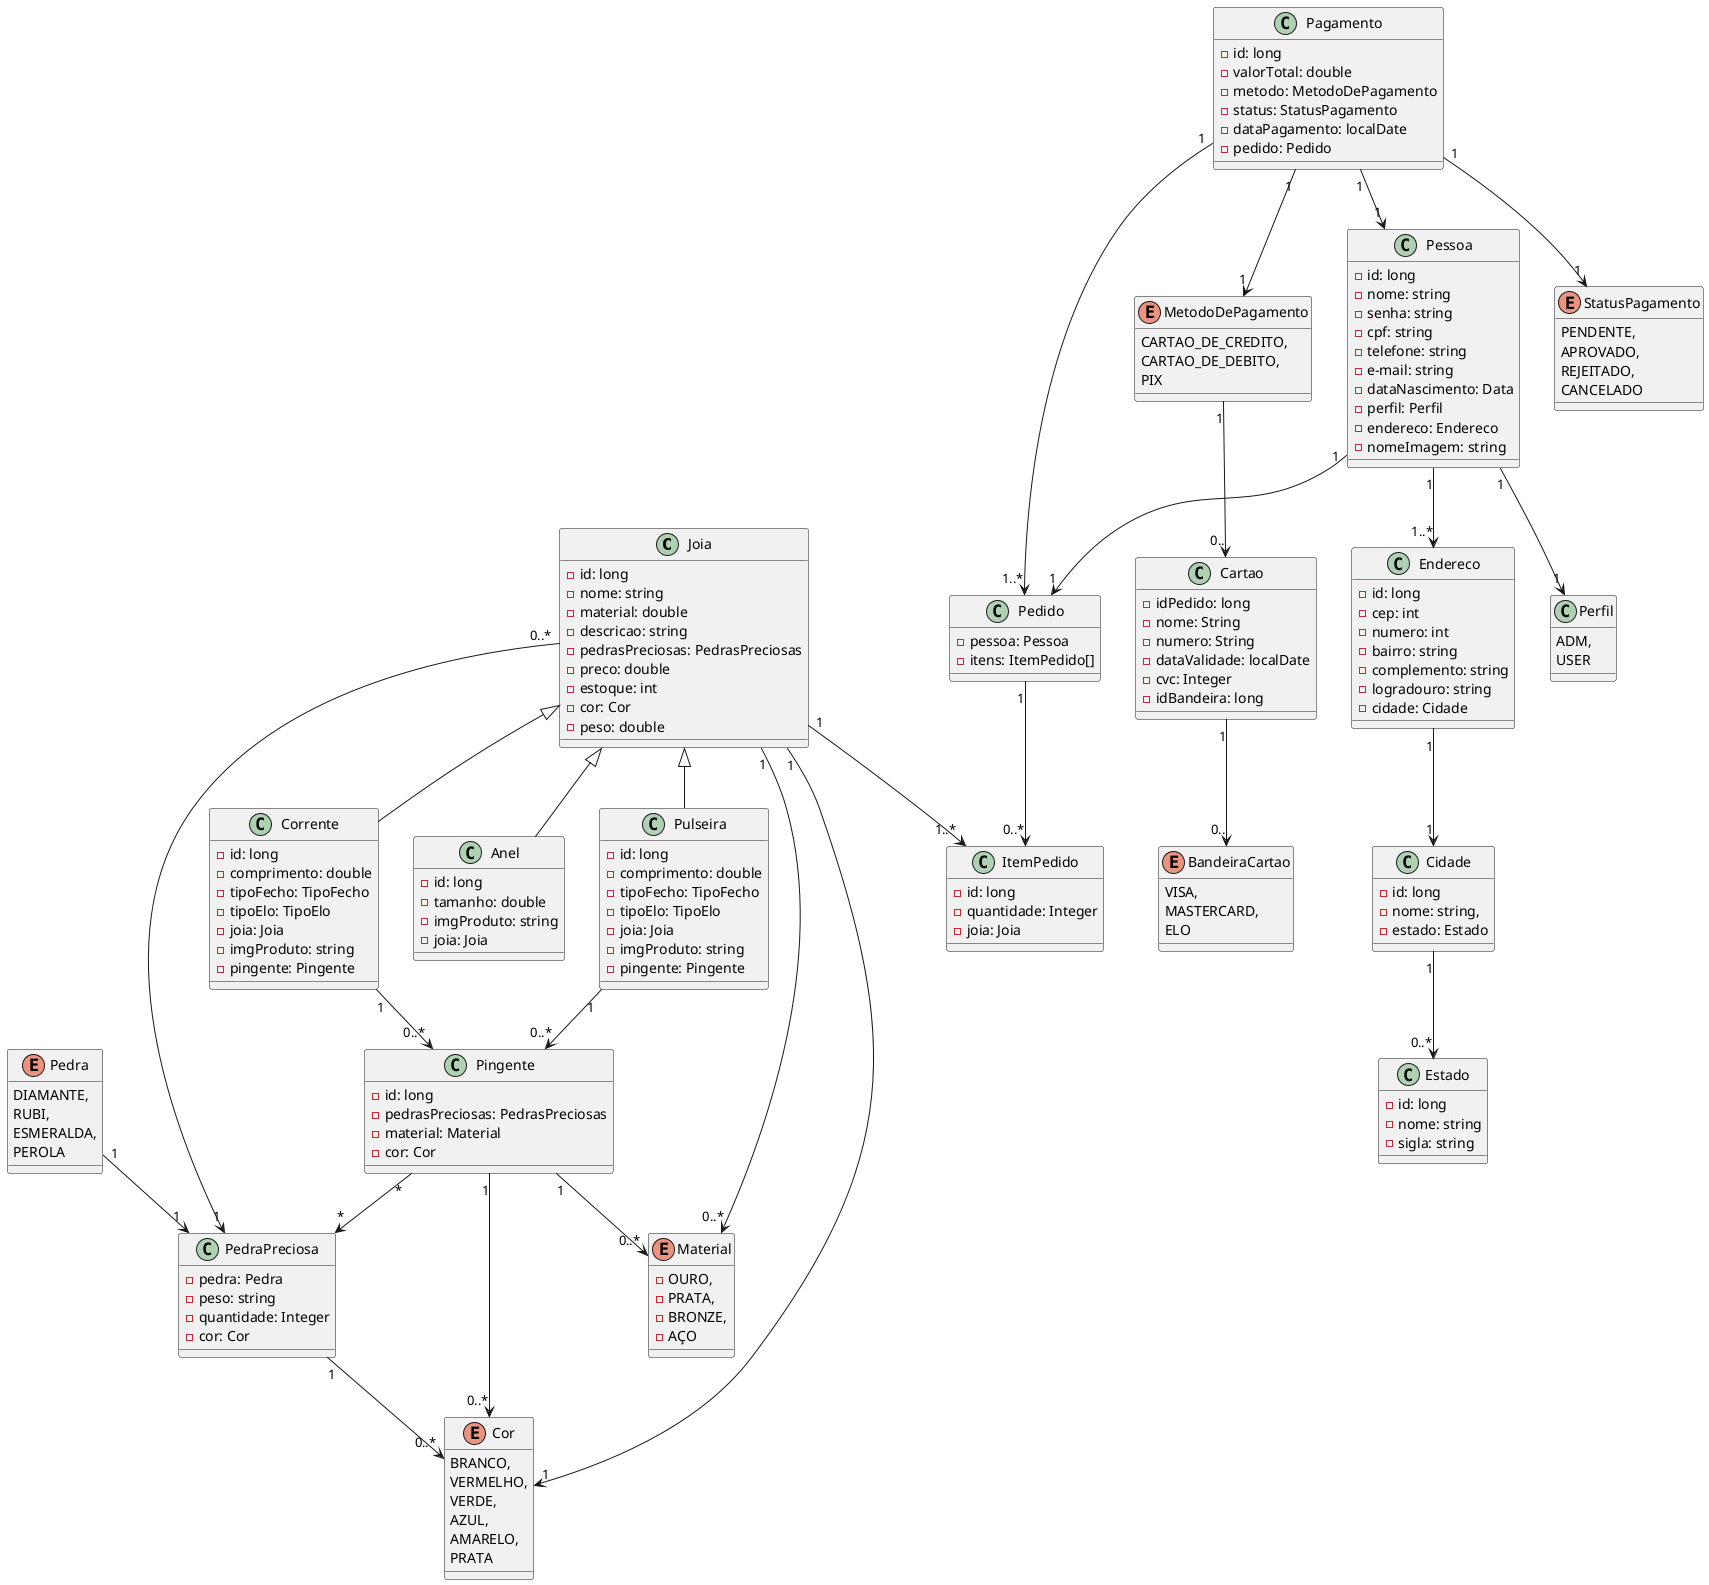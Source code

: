 @startuml diagrama

class Joia {
    - id: long
    - nome: string
    - material: double
    - descricao: string
    - pedrasPreciosas: PedrasPreciosas
    - preco: double
    - estoque: int
    - cor: Cor
    - peso: double
}

class Pulseira {
    - id: long
    - comprimento: double
    - tipoFecho: TipoFecho
    - tipoElo: TipoElo
    - joia: Joia
    - imgProduto: string
    - pingente: Pingente
}

class Corrente {
    - id: long
    - comprimento: double
    - tipoFecho: TipoFecho
    - tipoElo: TipoElo
    - joia: Joia
    - imgProduto: string
    - pingente: Pingente
}

class Anel {
    - id: long
    - tamanho: double
    - imgProduto: string
    - joia: Joia
}

class Pingente {
    - id: long
    - pedrasPreciosas: PedrasPreciosas
    - material: Material
    - cor: Cor
}


enum Material{
    - OURO,
    - PRATA,
    - BRONZE,
    - AÇO
}

class PedraPreciosa{
    - pedra: Pedra
    - peso: string
    - quantidade: Integer
    - cor: Cor
}

enum Pedra{
    DIAMANTE,
    RUBI,
    ESMERALDA,
    PEROLA

}


class ItemPedido{
    - id: long
    - quantidade: Integer
    - joia: Joia
}

class Pedido {
    - pessoa: Pessoa
    - itens: ItemPedido[]
}

enum Cor{
    BRANCO,
    VERMELHO,
    VERDE,
    AZUL,
    AMARELO,
    PRATA

}

class Pagamento {
    - id: long
    - valorTotal: double
    - metodo: MetodoDePagamento
    - status: StatusPagamento
    - dataPagamento: localDate
    - pedido: Pedido
}

enum MetodoDePagamento {
    CARTAO_DE_CREDITO,
    CARTAO_DE_DEBITO,
    PIX
}

enum StatusPagamento {
    PENDENTE,
    APROVADO,
    REJEITADO,
    CANCELADO
}

class Cartao {
    - idPedido: long
    - nome: String
    - numero: String
    - dataValidade: localDate
    - cvc: Integer
    - idBandeira: long
}

enum BandeiraCartao{
    VISA,
    MASTERCARD,
    ELO
}

class Perfil {
    ADM,
    USER
}

class Pessoa {
    - id: long
    - nome: string
    - senha: string
    - cpf: string
    - telefone: string
    - e-mail: string
    - dataNascimento: Data
    - perfil: Perfil
    - endereco: Endereco
    - nomeImagem: string
}

class Endereco {
    - id: long
    - cep: int
    - numero: int
    - bairro: string
    - complemento: string
    - logradouro: string
    - cidade: Cidade
}

class Cidade {
    - id: long
    - nome: string,
    - estado: Estado
}

class Estado {
    - id: long
    - nome: string
    - sigla: string
}


Joia <|-- Pulseira

Joia <|-- Anel

Joia <|-- Corrente

Pingente "1" --> "0..*" Cor

Pingente "1" --> "0..*" Material

Pingente "*" --> "*" PedraPreciosa

Pulseira "1" --> "0..*" Pingente

Corrente "1" --> "0..*" Pingente

Joia "1" --> "1..*" ItemPedido

Joia "1" --> "1" Cor

Joia "1" --> "0..*" Material

Joia "0..*" --> "1" PedraPreciosa

Pedra "1" --> "1" PedraPreciosa

PedraPreciosa "1" --> "0..*" Cor

Pedido "1" --> "0..*" ItemPedido

Pessoa "1" --> "1" Perfil

Pessoa "1" --> "1" Pedido

Pessoa "1" --> "1..*" Endereco

Endereco "1" --> "1" Cidade

Cidade "1" --> "0..*" Estado

Pagamento "1" --> "1..*" Pedido

Pagamento "1" --> "1" Pessoa

Pagamento "1" --> "1" MetodoDePagamento

MetodoDePagamento "1" --> "0.." Cartao

Cartao "1" --> "0.." BandeiraCartao

Pagamento "1" --> "1" StatusPagamento

@enduml
